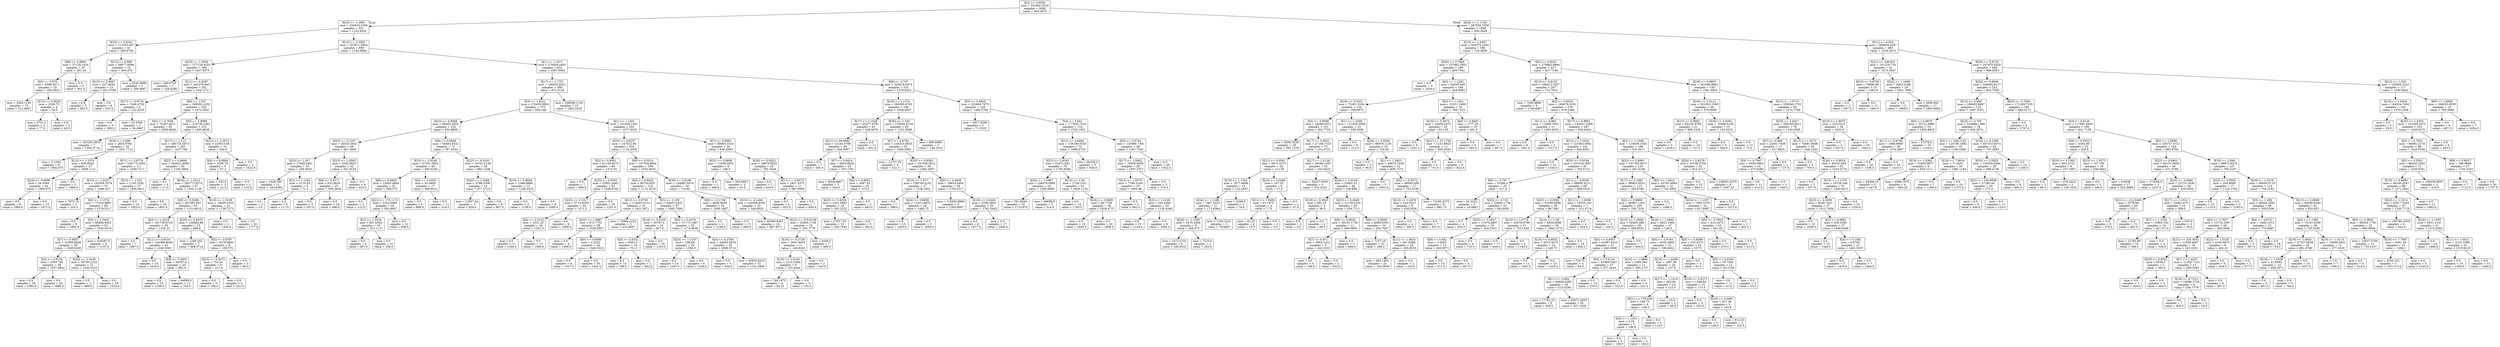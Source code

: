 digraph Tree {
node [shape=box] ;
0 [label="X[2] <= 0.9502\nmse = 331660.3518\nsamples = 2000\nvalue = 994.2875"] ;
1 [label="X[25] <= 1.3991\nmse = 334916.2348\nsamples = 931\nvalue = 1152.6541"] ;
0 -> 1 [labeldistance=2.5, labelangle=45, headlabel="True"] ;
2 [label="X[20] <= 0.8541\nmse = 111033.097\nsamples = 41\nvalue = 485.9756"] ;
1 -> 2 ;
3 [label="X[9] <= 5.8963\nmse = 37129.1424\nsamples = 25\nvalue = 281.24"] ;
2 -> 3 ;
4 [label="X[0] <= 5.079\nmse = 6369.4571\nsamples = 19\nvalue = 180.2632"] ;
3 -> 4 ;
5 [label="mse = 2564.1156\nsamples = 15\nvalue = 212.4667"] ;
4 -> 5 ;
6 [label="X[12] <= 3.6628\nmse = 2166.75\nsamples = 4\nvalue = 59.5"] ;
4 -> 6 ;
7 [label="mse = 3721.0\nsamples = 2\nvalue = 77.0"] ;
6 -> 7 ;
8 [label="mse = 0.0\nsamples = 2\nvalue = 42.0"] ;
6 -> 8 ;
9 [label="mse = 0.0\nsamples = 6\nvalue = 601.0"] ;
3 -> 9 ;
10 [label="X[13] <= 0.998\nmse = 58677.6094\nsamples = 16\nvalue = 805.875"] ;
2 -> 10 ;
11 [label="X[12] <= 3.9067\nmse = 227.4556\nsamples = 13\nvalue = 921.0769"] ;
10 -> 11 ;
12 [label="mse = 0.0\nsamples = 5\nvalue = 902.0"] ;
11 -> 12 ;
13 [label="mse = 0.0\nsamples = 8\nvalue = 933.0"] ;
11 -> 13 ;
14 [label="mse = 5242.8889\nsamples = 3\nvalue = 306.6667"] ;
10 -> 14 ;
15 [label="X[10] <= 3.3583\nmse = 323811.5804\nsamples = 890\nvalue = 1183.3663"] ;
1 -> 15 ;
16 [label="X[23] <= 1.3546\nmse = 377126.9253\nsamples = 268\nvalue = 1407.0075"] ;
15 -> 16 ;
17 [label="mse = 549.6735\nsamples = 7\nvalue = 129.4286"] ;
16 -> 17 ;
18 [label="X[11] <= 0.8287\nmse = 342276.949\nsamples = 261\nvalue = 1441.272"] ;
16 -> 18 ;
19 [label="X[17] <= 0.8733\nmse = 7446.4722\nsamples = 6\nvalue = 122.8333"] ;
18 -> 19 ;
20 [label="mse = 0.0\nsamples = 3\nvalue = 209.0"] ;
19 -> 20 ;
21 [label="mse = 43.5556\nsamples = 3\nvalue = 36.6667"] ;
19 -> 21 ;
22 [label="X[6] <= 1.557\nmse = 308292.2233\nsamples = 255\nvalue = 1472.2941"] ;
18 -> 22 ;
23 [label="X[2] <= 0.7838\nmse = 70387.4671\nsamples = 42\nvalue = 1859.9048"] ;
22 -> 23 ;
24 [label="mse = 253205.3878\nsamples = 7\nvalue = 1500.5714"] ;
23 -> 24 ;
25 [label="X[20] <= 0.958\nmse = 2834.9763\nsamples = 35\nvalue = 1931.7714"] ;
23 -> 25 ;
26 [label="mse = 0.1094\nsamples = 8\nvalue = 1842.875"] ;
25 -> 26 ;
27 [label="X[13] <= 1.2074\nmse = 639.6543\nsamples = 27\nvalue = 1958.1111"] ;
25 -> 27 ;
28 [label="X[24] <= 0.9999\nmse = 28.3594\nsamples = 24\nvalue = 1966.875"] ;
27 -> 28 ;
29 [label="mse = 0.0\nsamples = 9\nvalue = 1960.0"] ;
28 -> 29 ;
30 [label="mse = 0.0\nsamples = 15\nvalue = 1971.0"] ;
28 -> 30 ;
31 [label="mse = 0.0\nsamples = 3\nvalue = 1888.0"] ;
27 -> 31 ;
32 [label="X[5] <= 0.9089\nmse = 319736.2491\nsamples = 213\nvalue = 1395.8638"] ;
22 -> 32 ;
33 [label="X[17] <= 1.113\nmse = 286725.0873\nsamples = 203\nvalue = 1437.798"] ;
32 -> 33 ;
34 [label="X[11] <= 0.8776\nmse = 158773.5565\nsamples = 111\nvalue = 1609.7117"] ;
33 -> 34 ;
35 [label="X[15] <= 1.0257\nmse = 192059.3574\nsamples = 74\nvalue = 1486.527"] ;
34 -> 35 ;
36 [label="mse = 7673.76\nsamples = 5\nvalue = 203.2"] ;
35 -> 36 ;
37 [label="X[0] <= 1.1574\nmse = 77429.9887\nsamples = 69\nvalue = 1579.5217"] ;
35 -> 37 ;
38 [label="mse = 0.0\nsamples = 6\nvalue = 1994.0"] ;
37 -> 38 ;
39 [label="X[3] <= 1.0465\nmse = 66884.9025\nsamples = 63\nvalue = 1540.0476"] ;
37 -> 39 ;
40 [label="X[7] <= 0.9057\nmse = 31889.9828\nsamples = 59\nvalue = 1566.0169"] ;
39 -> 40 ;
41 [label="X[2] <= 0.8734\nmse = 2593.795\nsamples = 38\nvalue = 1637.6842"] ;
40 -> 41 ;
42 [label="mse = 0.0\nsamples = 18\nvalue = 1584.0"] ;
41 -> 42 ;
43 [label="mse = 0.0\nsamples = 20\nvalue = 1686.0"] ;
41 -> 43 ;
44 [label="X[25] <= 3.4436\nmse = 58790.2222\nsamples = 21\nvalue = 1436.3333"] ;
40 -> 44 ;
45 [label="mse = 0.0\nsamples = 2\nvalue = 689.0"] ;
44 -> 45 ;
46 [label="mse = 0.0\nsamples = 19\nvalue = 1515.0"] ;
44 -> 46 ;
47 [label="mse = 426387.0\nsamples = 4\nvalue = 1157.0"] ;
39 -> 47 ;
48 [label="X[15] <= 1.031\nmse = 1155.1556\nsamples = 37\nvalue = 1856.0811"] ;
34 -> 48 ;
49 [label="mse = 0.0\nsamples = 19\nvalue = 1823.0"] ;
48 -> 49 ;
50 [label="mse = 0.0\nsamples = 18\nvalue = 1891.0"] ;
48 -> 50 ;
51 [label="X[22] <= 0.9866\nmse = 362421.4096\nsamples = 92\nvalue = 1230.3804"] ;
33 -> 51 ;
52 [label="mse = 0.0\nsamples = 5\nvalue = 17.0"] ;
51 -> 52 ;
53 [label="X[24] <= 1.0212\nmse = 293772.8374\nsamples = 87\nvalue = 1300.1149"] ;
51 -> 53 ;
54 [label="X[8] <= 0.9366\nmse = 301093.947\nsamples = 65\nvalue = 1151.6615"] ;
53 -> 54 ;
55 [label="X[3] <= 1.0318\nmse = 181738.9716\nsamples = 50\nvalue = 1350.22"] ;
54 -> 55 ;
56 [label="mse = 0.0\nsamples = 7\nvalue = 1987.0"] ;
55 -> 56 ;
57 [label="X[11] <= 0.8516\nmse = 134568.8048\nsamples = 43\nvalue = 1246.5581"] ;
55 -> 57 ;
58 [label="mse = 0.0\nsamples = 18\nvalue = 1614.0"] ;
57 -> 58 ;
59 [label="X[9] <= 3.2601\nmse = 64257.6\nsamples = 25\nvalue = 982.0"] ;
57 -> 59 ;
60 [label="mse = 0.0\nsamples = 14\nvalue = 1169.0"] ;
59 -> 60 ;
61 [label="mse = 44890.0\nsamples = 11\nvalue = 744.0"] ;
59 -> 61 ;
62 [label="X[20] <= 0.8475\nmse = 129464.96\nsamples = 15\nvalue = 489.8"] ;
54 -> 62 ;
63 [label="mse = 1249.102\nsamples = 7\nvalue = 868.5714"] ;
62 -> 63 ;
64 [label="X[5] <= 0.8797\nmse = 6276.9844\nsamples = 8\nvalue = 158.375"] ;
62 -> 64 ;
65 [label="X[23] <= 4.0972\nmse = 752.64\nsamples = 5\nvalue = 217.4"] ;
64 -> 65 ;
66 [label="mse = 0.0\nsamples = 3\nvalue = 195.0"] ;
65 -> 66 ;
67 [label="mse = 0.0\nsamples = 2\nvalue = 251.0"] ;
65 -> 67 ;
68 [label="mse = 0.0\nsamples = 3\nvalue = 60.0"] ;
64 -> 68 ;
69 [label="X[19] <= 1.0108\nmse = 14648.0165\nsamples = 22\nvalue = 1738.7273"] ;
53 -> 69 ;
70 [label="mse = 0.0\nsamples = 2\nvalue = 1356.0"] ;
69 -> 70 ;
71 [label="mse = 0.0\nsamples = 20\nvalue = 1777.0"] ;
69 -> 71 ;
72 [label="X[12] <= 2.2074\nmse = 229515.64\nsamples = 10\nvalue = 544.6"] ;
32 -> 72 ;
73 [label="X[4] <= 6.6884\nmse = 3209.76\nsamples = 5\nvalue = 67.2"] ;
72 -> 73 ;
74 [label="mse = 242.0\nsamples = 3\nvalue = 22.0"] ;
73 -> 74 ;
75 [label="mse = 0.0\nsamples = 2\nvalue = 135.0"] ;
73 -> 75 ;
76 [label="mse = 0.0\nsamples = 5\nvalue = 1022.0"] ;
72 -> 76 ;
77 [label="X[1] <= 1.2071\nmse = 270004.4405\nsamples = 622\nvalue = 1087.0064"] ;
15 -> 77 ;
78 [label="X[17] <= 1.1751\nmse = 199453.8321\nsamples = 390\nvalue = 972.4128"] ;
77 -> 78 ;
79 [label="X[3] <= 1.0221\nmse = 170433.9904\nsamples = 375\nvalue = 939.168"] ;
78 -> 79 ;
80 [label="X[23] <= 3.9368\nmse = 68453.3652\nsamples = 123\nvalue = 654.8699"] ;
79 -> 80 ;
81 [label="X[25] <= 3.2167\nmse = 25920.3641\nsamples = 48\nvalue = 447.3958"] ;
80 -> 81 ;
82 [label="X[25] <= 1.917\nmse = 17948.2461\nsamples = 16\nvalue = 258.5625"] ;
81 -> 82 ;
83 [label="mse = 1528.595\nsamples = 11\nvalue = 343.6364"] ;
82 -> 83 ;
84 [label="X[1] <= 1.1402\nmse = 3119.04\nsamples = 5\nvalue = 71.4"] ;
82 -> 84 ;
85 [label="mse = 0.0\nsamples = 2\nvalue = 3.0"] ;
84 -> 85 ;
86 [label="mse = 0.0\nsamples = 3\nvalue = 117.0"] ;
84 -> 86 ;
87 [label="X[15] <= 1.0593\nmse = 3162.9023\nsamples = 32\nvalue = 541.8125"] ;
81 -> 87 ;
88 [label="X[8] <= 0.9771\nmse = 633.0624\nsamples = 23\nvalue = 509.2609"] ;
87 -> 88 ;
89 [label="mse = 0.0\nsamples = 5\nvalue = 557.0"] ;
88 -> 89 ;
90 [label="mse = 0.0\nsamples = 18\nvalue = 496.0"] ;
88 -> 90 ;
91 [label="mse = 0.0\nsamples = 9\nvalue = 625.0"] ;
87 -> 91 ;
92 [label="X[8] <= 0.9668\nmse = 50493.9332\nsamples = 75\nvalue = 787.6533"] ;
80 -> 92 ;
93 [label="X[10] <= 5.9184\nmse = 37351.5852\nsamples = 49\nvalue = 683.9184"] ;
92 -> 93 ;
94 [label="X[8] <= 0.9452\nmse = 15955.4844\nsamples = 32\nvalue = 564.375"] ;
93 -> 94 ;
95 [label="mse = 0.0\nsamples = 2\nvalue = 122.0"] ;
94 -> 95 ;
96 [label="X[21] <= 175.1172\nmse = 3103.0489\nsamples = 30\nvalue = 593.8667"] ;
94 -> 96 ;
97 [label="X[1] <= 1.0434\nmse = 601.6543\nsamples = 18\nvalue = 551.1111"] ;
96 -> 97 ;
98 [label="mse = 0.0\nsamples = 4\nvalue = 597.0"] ;
97 -> 98 ;
99 [label="mse = 0.0\nsamples = 14\nvalue = 538.0"] ;
97 -> 99 ;
100 [label="mse = 0.0\nsamples = 12\nvalue = 658.0"] ;
96 -> 100 ;
101 [label="X[0] <= 4.2455\nmse = 91.3495\nsamples = 17\nvalue = 908.9412"] ;
93 -> 101 ;
102 [label="mse = 0.0\nsamples = 6\nvalue = 896.0"] ;
101 -> 102 ;
103 [label="mse = 0.0\nsamples = 11\nvalue = 916.0"] ;
101 -> 103 ;
104 [label="X[23] <= 4.5143\nmse = 16761.5148\nsamples = 26\nvalue = 983.1538"] ;
92 -> 104 ;
105 [label="X[26] <= 1.2368\nmse = 5786.5306\nsamples = 14\nvalue = 877.5714"] ;
104 -> 105 ;
106 [label="mse = 11837.44\nsamples = 5\nvalue = 824.6"] ;
105 -> 106 ;
107 [label="mse = 0.0\nsamples = 9\nvalue = 907.0"] ;
105 -> 107 ;
108 [label="X[19] <= 0.9694\nmse = 1386.8889\nsamples = 12\nvalue = 1106.3333"] ;
104 -> 108 ;
109 [label="mse = 0.0\nsamples = 4\nvalue = 1159.0"] ;
108 -> 109 ;
110 [label="mse = 0.0\nsamples = 8\nvalue = 1080.0"] ;
108 -> 110 ;
111 [label="X[1] <= 1.1401\nmse = 161504.1581\nsamples = 252\nvalue = 1077.9325"] ;
79 -> 111 ;
112 [label="X[13] <= 0.8257\nmse = 147312.96\nsamples = 228\nvalue = 1124.4035"] ;
111 -> 112 ;
113 [label="X[2] <= 0.9001\nmse = 61128.0475\nsamples = 60\nvalue = 1374.55"] ;
112 -> 113 ;
114 [label="mse = 0.0\nsamples = 7\nvalue = 889.0"] ;
113 -> 114 ;
115 [label="X[20] <= 0.9355\nmse = 33951.0481\nsamples = 53\nvalue = 1438.6792"] ;
113 -> 115 ;
116 [label="X[25] <= 3.1417\nmse = 3713.6029\nsamples = 34\nvalue = 1571.5"] ;
115 -> 116 ;
117 [label="X[4] <= 2.0132\nmse = 1031.25\nsamples = 26\nvalue = 1541.5"] ;
116 -> 117 ;
118 [label="mse = 0.0\nsamples = 11\nvalue = 1504.0"] ;
117 -> 118 ;
119 [label="mse = 0.0\nsamples = 15\nvalue = 1569.0"] ;
117 -> 119 ;
120 [label="mse = 0.0\nsamples = 8\nvalue = 1669.0"] ;
116 -> 120 ;
121 [label="mse = 0.0\nsamples = 19\nvalue = 1201.0"] ;
115 -> 121 ;
122 [label="X[6] <= 4.5014\nmse = 147764.4064\nsamples = 168\nvalue = 1035.0655"] ;
112 -> 122 ;
123 [label="X[5] <= 0.8433\nmse = 89754.655\nsamples = 118\nvalue = 1172.4576"] ;
122 -> 123 ;
124 [label="X[11] <= 0.8795\nmse = 114603.0114\nsamples = 31\nvalue = 1421.3871"] ;
123 -> 124 ;
125 [label="X[22] <= 1.0867\nmse = 872.7755\nsamples = 28\nvalue = 1528.2857"] ;
124 -> 125 ;
126 [label="mse = 0.0\nsamples = 4\nvalue = 1456.0"] ;
125 -> 126 ;
127 [label="X[0] <= 3.6586\nmse = 2.2222\nsamples = 24\nvalue = 1540.3333"] ;
125 -> 127 ;
128 [label="mse = 0.0\nsamples = 4\nvalue = 1537.0"] ;
127 -> 128 ;
129 [label="mse = 0.0\nsamples = 20\nvalue = 1541.0"] ;
127 -> 129 ;
130 [label="mse = 73984.2222\nsamples = 3\nvalue = 423.6667"] ;
124 -> 130 ;
131 [label="X[3] <= 1.109\nmse = 50953.3325\nsamples = 87\nvalue = 1083.7586"] ;
123 -> 131 ;
132 [label="X[18] <= 5.0154\nmse = 35767.5\nsamples = 32\nvalue = 927.0"] ;
131 -> 132 ;
133 [label="X[0] <= 5.0332\nmse = 9583.0\nsamples = 16\nvalue = 751.0"] ;
132 -> 133 ;
134 [label="mse = 0.0\nsamples = 14\nvalue = 788.0"] ;
133 -> 134 ;
135 [label="mse = 0.0\nsamples = 2\nvalue = 492.0"] ;
133 -> 135 ;
136 [label="mse = 0.0\nsamples = 16\nvalue = 1103.0"] ;
132 -> 136 ;
137 [label="X[5] <= 0.9278\nmse = 37173.1987\nsamples = 55\nvalue = 1174.9636"] ;
131 -> 137 ;
138 [label="X[24] <= 1.1167\nmse = 228.69\nsamples = 20\nvalue = 1306.9"] ;
137 -> 138 ;
139 [label="mse = 0.0\nsamples = 14\nvalue = 1297.0"] ;
138 -> 139 ;
140 [label="mse = 0.0\nsamples = 6\nvalue = 1330.0"] ;
138 -> 140 ;
141 [label="X[4] <= 6.3769\nmse = 42653.3878\nsamples = 35\nvalue = 1099.5714"] ;
137 -> 141 ;
142 [label="mse = 0.0\nsamples = 4\nvalue = 929.0"] ;
141 -> 142 ;
143 [label="mse = 43918.5016\nsamples = 31\nvalue = 1121.5806"] ;
141 -> 143 ;
144 [label="X[20] <= 0.8198\nmse = 134983.5076\nsamples = 50\nvalue = 710.82"] ;
122 -> 144 ;
145 [label="X[9] <= 5.1708\nmse = 4856.8056\nsamples = 18\nvalue = 1000.1667"] ;
144 -> 145 ;
146 [label="mse = 0.0\nsamples = 3\nvalue = 1156.0"] ;
145 -> 146 ;
147 [label="mse = 0.0\nsamples = 15\nvalue = 969.0"] ;
145 -> 147 ;
148 [label="X[10] <= 4.1494\nmse = 134596.4336\nsamples = 32\nvalue = 548.0625"] ;
144 -> 148 ;
149 [label="mse = 60364.8367\nsamples = 14\nvalue = 887.8571"] ;
148 -> 149 ;
150 [label="X[21] <= 376.9138\nmse = 32683.1728\nsamples = 18\nvalue = 283.7778"] ;
148 -> 150 ;
151 [label="X[10] <= 6.2728\nmse = 3047.6033\nsamples = 11\nvalue = 146.8182"] ;
150 -> 151 ;
152 [label="X[16] <= 1.0163\nmse = 1212.2469\nsamples = 9\nvalue = 125.4444"] ;
151 -> 152 ;
153 [label="mse = 744.1875\nsamples = 4\nvalue = 92.25"] ;
152 -> 153 ;
154 [label="mse = 0.0\nsamples = 5\nvalue = 152.0"] ;
152 -> 154 ;
155 [label="mse = 0.0\nsamples = 2\nvalue = 243.0"] ;
151 -> 155 ;
156 [label="mse = 3456.0\nsamples = 7\nvalue = 499.0"] ;
150 -> 156 ;
157 [label="X[7] <= 0.9863\nmse = 80905.3316\nsamples = 24\nvalue = 636.4583"] ;
111 -> 157 ;
158 [label="X[22] <= 0.9699\nmse = 11838.5833\nsamples = 6\nvalue = 198.5"] ;
157 -> 158 ;
159 [label="mse = 0.0\nsamples = 3\nvalue = 306.0"] ;
158 -> 159 ;
160 [label="mse = 564.6667\nsamples = 3\nvalue = 91.0"] ;
158 -> 160 ;
161 [label="X[26] <= 0.9323\nmse = 18679.8025\nsamples = 18\nvalue = 782.4444"] ;
157 -> 161 ;
162 [label="mse = 0.0\nsamples = 7\nvalue = 618.0"] ;
161 -> 162 ;
163 [label="X[11] <= 0.8573\nmse = 2407.5372\nsamples = 11\nvalue = 887.0909"] ;
161 -> 163 ;
164 [label="mse = 0.0\nsamples = 4\nvalue = 952.0"] ;
163 -> 164 ;
165 [label="mse = 0.0\nsamples = 7\nvalue = 850.0"] ;
163 -> 165 ;
166 [label="mse = 206558.1156\nsamples = 15\nvalue = 1803.5333"] ;
78 -> 166 ;
167 [label="X[9] <= 3.747\nmse = 329419.0574\nsamples = 232\nvalue = 1279.6422"] ;
77 -> 167 ;
168 [label="X[19] <= 1.1374\nmse = 340295.6703\nsamples = 106\nvalue = 1028.9057"] ;
167 -> 168 ;
169 [label="X[17] <= 1.1028\nmse = 65377.0791\nsamples = 41\nvalue = 548.4878"] ;
168 -> 169 ;
170 [label="X[21] <= 89.8962\nmse = 12144.5789\nsamples = 30\nvalue = 404.5667"] ;
169 -> 170 ;
171 [label="mse = 0.0\nsamples = 7\nvalue = 565.0"] ;
170 -> 171 ;
172 [label="X[7] <= 0.9414\nmse = 5623.0624\nsamples = 23\nvalue = 355.7391"] ;
170 -> 172 ;
173 [label="mse = 8304.6667\nsamples = 3\nvalue = 244.0"] ;
172 -> 173 ;
174 [label="X[6] <= 4.8051\nmse = 3067.05\nsamples = 20\nvalue = 372.5"] ;
172 -> 174 ;
175 [label="X[20] <= 0.8339\nmse = 2351.5062\nsamples = 18\nvalue = 362.2222"] ;
174 -> 175 ;
176 [label="mse = 2783.716\nsamples = 13\nvalue = 350.7692"] ;
175 -> 176 ;
177 [label="mse = 0.0\nsamples = 5\nvalue = 392.0"] ;
175 -> 177 ;
178 [label="mse = 0.0\nsamples = 2\nvalue = 465.0"] ;
174 -> 178 ;
179 [label="mse = 0.0\nsamples = 11\nvalue = 941.0"] ;
169 -> 179 ;
180 [label="X[26] <= 1.192\nmse = 276294.6116\nsamples = 65\nvalue = 1331.9385"] ;
168 -> 180 ;
181 [label="X[7] <= 0.8754\nmse = 218333.0835\nsamples = 62\nvalue = 1389.3065"] ;
180 -> 181 ;
182 [label="mse = 12751.25\nsamples = 6\nvalue = 521.5"] ;
181 -> 182 ;
183 [label="X[20] <= 0.8383\nmse = 151026.5612\nsamples = 56\nvalue = 1482.2857"] ;
181 -> 183 ;
184 [label="X[16] <= 1.017\nmse = 156709.4102\nsamples = 27\nvalue = 1238.1852"] ;
183 -> 184 ;
185 [label="mse = 0.0\nsamples = 7\nvalue = 588.0"] ;
184 -> 185 ;
186 [label="X[24] <= 0.9959\nmse = 11812.6875\nsamples = 20\nvalue = 1465.75"] ;
184 -> 186 ;
187 [label="mse = 0.0\nsamples = 15\nvalue = 1403.0"] ;
186 -> 187 ;
188 [label="mse = 0.0\nsamples = 5\nvalue = 1654.0"] ;
186 -> 188 ;
189 [label="X[0] <= 2.4609\nmse = 38610.0404\nsamples = 29\nvalue = 1709.5517"] ;
183 -> 189 ;
190 [label="mse = 115840.8889\nsamples = 3\nvalue = 1260.6667"] ;
189 -> 190 ;
191 [label="X[18] <= 9.0249\nmse = 3766.3802\nsamples = 26\nvalue = 1761.3462"] ;
189 -> 191 ;
192 [label="mse = 0.0\nsamples = 9\nvalue = 1677.0"] ;
191 -> 192 ;
193 [label="mse = 0.0\nsamples = 17\nvalue = 1806.0"] ;
191 -> 193 ;
194 [label="mse = 490.8889\nsamples = 3\nvalue = 146.3333"] ;
180 -> 194 ;
195 [label="X[5] <= 0.8005\nmse = 222884.7675\nsamples = 126\nvalue = 1490.5794"] ;
167 -> 195 ;
196 [label="mse = 2817.5556\nsamples = 3\nvalue = 71.3333"] ;
195 -> 196 ;
197 [label="X[4] <= 5.653\nmse = 177925.7343\nsamples = 123\nvalue = 1525.1951"] ;
195 -> 197 ;
198 [label="X[12] <= 3.8484\nmse = 135190.0526\nsamples = 75\nvalue = 1689.9733"] ;
197 -> 198 ;
199 [label="X[23] <= 2.8345\nmse = 51671.942\nsamples = 70\nvalue = 1765.8286"] ;
198 -> 199 ;
200 [label="X[25] <= 1.5867\nmse = 149479.0988\nsamples = 18\nvalue = 1585.8889"] ;
199 -> 200 ;
201 [label="mse = 761.4844\nsamples = 16\nvalue = 1719.875"] ;
200 -> 201 ;
202 [label="mse = 46656.0\nsamples = 2\nvalue = 514.0"] ;
200 -> 202 ;
203 [label="X[15] <= 1.04\nmse = 2728.1021\nsamples = 52\nvalue = 1828.1154"] ;
199 -> 203 ;
204 [label="mse = 0.0\nsamples = 14\nvalue = 1743.0"] ;
203 -> 204 ;
205 [label="X[26] <= 0.9689\nmse = 80.7756\nsamples = 38\nvalue = 1859.4737"] ;
203 -> 205 ;
206 [label="mse = 0.0\nsamples = 18\nvalue = 1850.0"] ;
205 -> 206 ;
207 [label="mse = 0.0\nsamples = 20\nvalue = 1868.0"] ;
205 -> 207 ;
208 [label="mse = 96100.0\nsamples = 5\nvalue = 628.0"] ;
198 -> 208 ;
209 [label="X[5] <= 0.9744\nmse = 135986.7391\nsamples = 48\nvalue = 1267.7292"] ;
197 -> 209 ;
210 [label="X[17] <= 1.0062\nmse = 70638.6059\nsamples = 28\nvalue = 1007.5357"] ;
209 -> 210 ;
211 [label="X[15] <= 1.0076\nmse = 7780.5184\nsamples = 25\nvalue = 1094.96"] ;
210 -> 211 ;
212 [label="mse = 0.0\nsamples = 2\nvalue = 802.0"] ;
211 -> 212 ;
213 [label="X[3] <= 1.0108\nmse = 345.0284\nsamples = 23\nvalue = 1120.4348"] ;
211 -> 213 ;
214 [label="mse = 0.0\nsamples = 15\nvalue = 1134.0"] ;
213 -> 214 ;
215 [label="mse = 0.0\nsamples = 8\nvalue = 1095.0"] ;
213 -> 215 ;
216 [label="mse = 0.0\nsamples = 3\nvalue = 279.0"] ;
210 -> 216 ;
217 [label="mse = 0.0\nsamples = 20\nvalue = 1632.0"] ;
209 -> 217 ;
218 [label="X[24] <= 1.1729\nmse = 287959.7659\nsamples = 1069\nvalue = 856.3648"] ;
0 -> 218 [labeldistance=2.5, labelangle=-45, headlabel="False"] ;
219 [label="X[15] <= 1.0497\nmse = 264378.1055\nsamples = 586\nvalue = 724.4659"] ;
218 -> 219 ;
220 [label="X[20] <= 0.7856\nmse = 157663.2852\nsamples = 169\nvalue = 469.7041"] ;
219 -> 220 ;
221 [label="mse = 0.0\nsamples = 5\nvalue = 1939.0"] ;
220 -> 221 ;
222 [label="X[2] <= 1.1283\nmse = 94645.449\nsamples = 164\nvalue = 424.9085"] ;
220 -> 222 ;
223 [label="X[18] <= 9.5331\nmse = 72001.5104\nsamples = 134\nvalue = 348.0672"] ;
222 -> 223 ;
224 [label="X[3] <= 0.8098\nmse = 28286.6511\nsamples = 101\nvalue = 265.7723"] ;
223 -> 224 ;
225 [label="mse = 8306.3258\nsamples = 29\nvalue = 393.1379"] ;
224 -> 225 ;
226 [label="X[17] <= 0.9551\nmse = 27168.7215\nsamples = 72\nvalue = 214.4722"] ;
224 -> 226 ;
227 [label="X[12] <= 4.0561\nmse = 9473.5275\nsamples = 20\nvalue = 111.85"] ;
226 -> 227 ;
228 [label="X[19] <= 1.1334\nmse = 7977.4898\nsamples = 14\nvalue = 152.2857"] ;
227 -> 228 ;
229 [label="X[24] <= 1.1289\nmse = 7467.3223\nsamples = 11\nvalue = 173.6364"] ;
228 -> 229 ;
230 [label="X[24] <= 1.1005\nmse = 5270.3594\nsamples = 8\nvalue = 208.875"] ;
229 -> 230 ;
231 [label="mse = 1473.4722\nsamples = 6\nvalue = 180.8333"] ;
230 -> 231 ;
232 [label="mse = 7225.0\nsamples = 2\nvalue = 293.0"] ;
230 -> 232 ;
233 [label="mse = 1184.2222\nsamples = 3\nvalue = 79.6667"] ;
229 -> 233 ;
234 [label="mse = 2048.0\nsamples = 3\nvalue = 74.0"] ;
228 -> 234 ;
235 [label="X[23] <= 5.5086\nmse = 247.25\nsamples = 6\nvalue = 17.5"] ;
227 -> 235 ;
236 [label="X[11] <= 1.0482\nmse = 81.1875\nsamples = 4\nvalue = 7.75"] ;
235 -> 236 ;
237 [label="mse = 42.25\nsamples = 2\nvalue = 15.5"] ;
236 -> 237 ;
238 [label="mse = 0.0\nsamples = 2\nvalue = 0.0"] ;
236 -> 238 ;
239 [label="mse = 9.0\nsamples = 2\nvalue = 37.0"] ;
235 -> 239 ;
240 [label="X[17] <= 1.0136\nmse = 28366.1697\nsamples = 52\nvalue = 253.9423"] ;
226 -> 240 ;
241 [label="mse = 32427.5556\nsamples = 3\nvalue = 532.3333"] ;
240 -> 241 ;
242 [label="X[24] <= 1.0239\nmse = 23082.01\nsamples = 49\nvalue = 236.898"] ;
240 -> 242 ;
243 [label="X[19] <= 0.9925\nmse = 992.25\nsamples = 4\nvalue = 36.5"] ;
242 -> 243 ;
244 [label="mse = 0.0\nsamples = 2\nvalue = 5.0"] ;
243 -> 244 ;
245 [label="mse = 0.0\nsamples = 2\nvalue = 68.0"] ;
243 -> 245 ;
246 [label="X[25] <= 3.4449\nmse = 21158.5165\nsamples = 45\nvalue = 254.7111"] ;
242 -> 246 ;
247 [label="X[8] <= 0.9626\nmse = 36191.1736\nsamples = 11\nvalue = 409.0909"] ;
246 -> 247 ;
248 [label="X[7] <= 0.971\nmse = 5904.2222\nsamples = 6\nvalue = 243.3333"] ;
247 -> 248 ;
249 [label="mse = 0.0\nsamples = 4\nvalue = 189.0"] ;
248 -> 249 ;
250 [label="mse = 0.0\nsamples = 2\nvalue = 352.0"] ;
248 -> 250 ;
251 [label="mse = 0.0\nsamples = 5\nvalue = 608.0"] ;
247 -> 251 ;
252 [label="X[8] <= 0.9068\nmse = 6089.6505\nsamples = 34\nvalue = 204.7647"] ;
246 -> 252 ;
253 [label="mse = 7157.16\nsamples = 10\nvalue = 298.2"] ;
252 -> 253 ;
254 [label="X[11] <= 1.0633\nmse = 491.6389\nsamples = 24\nvalue = 165.8333"] ;
252 -> 254 ;
255 [label="mse = 463.1405\nsamples = 22\nvalue = 163.3636"] ;
254 -> 255 ;
256 [label="mse = 0.0\nsamples = 2\nvalue = 193.0"] ;
254 -> 256 ;
257 [label="X[1] <= 1.1646\nmse = 121628.0569\nsamples = 33\nvalue = 599.9394"] ;
223 -> 257 ;
258 [label="mse = 0.0\nsamples = 8\nvalue = 212.0"] ;
257 -> 258 ;
259 [label="X[26] <= 0.9206\nmse = 96979.1136\nsamples = 25\nvalue = 724.08"] ;
257 -> 259 ;
260 [label="mse = 0.0\nsamples = 3\nvalue = 96.0"] ;
259 -> 260 ;
261 [label="X[1] <= 1.3453\nmse = 49074.7438\nsamples = 22\nvalue = 809.7273"] ;
259 -> 261 ;
262 [label="mse = 0.0\nsamples = 5\nvalue = 1001.0"] ;
261 -> 262 ;
263 [label="X[6] <= 5.8372\nmse = 49583.308\nsamples = 17\nvalue = 753.4706"] ;
261 -> 263 ;
264 [label="X[13] <= 1.0476\nmse = 542.0247\nsamples = 9\nvalue = 638.5556"] ;
263 -> 264 ;
265 [label="mse = 0.0\nsamples = 2\nvalue = 595.0"] ;
264 -> 265 ;
266 [label="mse = 0.0\nsamples = 7\nvalue = 651.0"] ;
264 -> 266 ;
267 [label="mse = 73185.4375\nsamples = 8\nvalue = 882.75"] ;
263 -> 267 ;
268 [label="X[2] <= 1.1391\nmse = 51611.2489\nsamples = 30\nvalue = 768.1333"] ;
222 -> 268 ;
269 [label="X[10] <= 5.3874\nmse = 14409.2475\nsamples = 20\nvalue = 911.45"] ;
268 -> 269 ;
270 [label="mse = 0.0\nsamples = 9\nvalue = 1041.0"] ;
269 -> 270 ;
271 [label="X[21] <= 31.1736\nmse = 1231.8843\nsamples = 11\nvalue = 805.4545"] ;
269 -> 271 ;
272 [label="mse = 0.0\nsamples = 2\nvalue = 731.0"] ;
271 -> 272 ;
273 [label="mse = 0.0\nsamples = 9\nvalue = 822.0"] ;
271 -> 273 ;
274 [label="X[0] <= 4.8497\nmse = 2777.25\nsamples = 10\nvalue = 481.5"] ;
268 -> 274 ;
275 [label="mse = 0.0\nsamples = 3\nvalue = 562.0"] ;
274 -> 275 ;
276 [label="mse = 0.0\nsamples = 7\nvalue = 447.0"] ;
274 -> 276 ;
277 [label="X[5] <= 0.9523\nmse = 270662.8994\nsamples = 417\nvalue = 827.7146"] ;
219 -> 277 ;
278 [label="X[13] <= 0.8132\nmse = 196413.7627\nsamples = 287\nvalue = 712.7631"] ;
277 -> 278 ;
279 [label="mse = 7040.8889\nsamples = 9\nvalue = 1748.6667"] ;
278 -> 279 ;
280 [label="X[3] <= 0.8524\nmse = 166679.3191\nsamples = 278\nvalue = 679.2266"] ;
278 -> 280 ;
281 [label="X[11] <= 0.993\nmse = 11808.7934\nsamples = 11\nvalue = 1494.4545"] ;
280 -> 281 ;
282 [label="mse = 0.0\nsamples = 8\nvalue = 1561.0"] ;
281 -> 282 ;
283 [label="mse = 0.0\nsamples = 3\nvalue = 1317.0"] ;
281 -> 283 ;
284 [label="X[17] <= 0.8801\nmse = 144551.3389\nsamples = 267\nvalue = 645.6404"] ;
280 -> 284 ;
285 [label="X[12] <= 3.5419\nmse = 121504.5692\nsamples = 101\nvalue = 845.6931"] ;
284 -> 285 ;
286 [label="mse = 0.0\nsamples = 10\nvalue = 1320.0"] ;
285 -> 286 ;
287 [label="X[20] <= 0.9164\nmse = 107418.3987\nsamples = 91\nvalue = 793.5714"] ;
285 -> 287 ;
288 [label="X[0] <= 3.767\nmse = 53296.4\nsamples = 25\nvalue = 517.4"] ;
287 -> 288 ;
289 [label="mse = 64.2222\nsamples = 3\nvalue = 29.6667"] ;
288 -> 289 ;
290 [label="X[25] <= 4.743\nmse = 23693.1736\nsamples = 22\nvalue = 583.9091"] ;
288 -> 290 ;
291 [label="mse = 0.0\nsamples = 4\nvalue = 834.0"] ;
290 -> 291 ;
292 [label="X[25] <= 5.0627\nmse = 11970.6667\nsamples = 18\nvalue = 528.3333"] ;
290 -> 292 ;
293 [label="X[8] <= 0.942\nmse = 3.2653\nsamples = 14\nvalue = 469.8571"] ;
292 -> 293 ;
294 [label="mse = 0.0\nsamples = 10\nvalue = 471.0"] ;
293 -> 294 ;
295 [label="mse = 0.0\nsamples = 4\nvalue = 467.0"] ;
293 -> 295 ;
296 [label="mse = 0.0\nsamples = 4\nvalue = 733.0"] ;
292 -> 296 ;
297 [label="X[11] <= 0.9336\nmse = 88085.4215\nsamples = 66\nvalue = 898.1818"] ;
287 -> 297 ;
298 [label="X[22] <= 0.9582\nmse = 51056.9698\nsamples = 59\nvalue = 967.661"] ;
297 -> 298 ;
299 [label="X[15] <= 1.0779\nmse = 43476.9796\nsamples = 21\nvalue = 735.1429"] ;
298 -> 299 ;
300 [label="mse = 0.0\nsamples = 17\nvalue = 634.0"] ;
299 -> 300 ;
301 [label="mse = 0.0\nsamples = 4\nvalue = 1165.0"] ;
299 -> 301 ;
302 [label="X[14] <= 1.09\nmse = 8856.6066\nsamples = 38\nvalue = 1096.1579"] ;
298 -> 302 ;
303 [label="X[18] <= 9.6832\nmse = 6515.4375\nsamples = 24\nvalue = 1148.75"] ;
302 -> 303 ;
304 [label="mse = 0.0\nsamples = 11\nvalue = 1061.0"] ;
303 -> 304 ;
305 [label="mse = 0.0\nsamples = 13\nvalue = 1223.0"] ;
303 -> 305 ;
306 [label="mse = 0.0\nsamples = 14\nvalue = 1006.0"] ;
302 -> 306 ;
307 [label="X[11] <= 1.0099\nmse = 16555.102\nsamples = 7\nvalue = 312.5714"] ;
297 -> 307 ;
308 [label="mse = 0.0\nsamples = 4\nvalue = 424.0"] ;
307 -> 308 ;
309 [label="mse = 0.0\nsamples = 3\nvalue = 164.0"] ;
307 -> 309 ;
310 [label="X[2] <= 1.1608\nmse = 119408.1565\nsamples = 166\nvalue = 523.9217"] ;
284 -> 310 ;
311 [label="X[23] <= 5.4982\nmse = 101780.4673\nsamples = 143\nvalue = 461.4196"] ;
310 -> 311 ;
312 [label="X[17] <= 1.1881\nmse = 89965.4324\nsamples = 112\nvalue = 383.6786"] ;
311 -> 312 ;
313 [label="X[2] <= 0.9869\nmse = 60687.1332\nsamples = 105\nvalue = 336.7238"] ;
312 -> 313 ;
314 [label="X[15] <= 1.0949\nmse = 50465.088\nsamples = 58\nvalue = 489.6552"] ;
313 -> 314 ;
315 [label="X[4] <= 4.0057\nmse = 41967.6225\nsamples = 51\nvalue = 446.5098"] ;
314 -> 315 ;
316 [label="mse = 720.75\nsamples = 4\nvalue = 83.5"] ;
315 -> 316 ;
317 [label="X[4] <= 5.0116\nmse = 33308.5387\nsamples = 47\nvalue = 477.4043"] ;
315 -> 317 ;
318 [label="X[11] <= 0.993\nmse = 40926.0285\nsamples = 34\nvalue = 515.0294"] ;
317 -> 318 ;
319 [label="mse = 17701.25\nsamples = 6\nvalue = 458.5"] ;
318 -> 319 ;
320 [label="mse = 45071.2653\nsamples = 28\nvalue = 527.1429"] ;
318 -> 320 ;
321 [label="mse = 0.0\nsamples = 13\nvalue = 379.0"] ;
317 -> 321 ;
322 [label="mse = 0.0\nsamples = 7\nvalue = 804.0"] ;
314 -> 322 ;
323 [label="X[24] <= 1.0662\nmse = 8823.1064\nsamples = 47\nvalue = 148.0"] ;
313 -> 323 ;
324 [label="X[0] <= 2.9744\nmse = 6252.6805\nsamples = 31\nvalue = 196.6452"] ;
323 -> 324 ;
325 [label="X[15] <= 1.0884\nmse = 2360.562\nsamples = 11\nvalue = 285.2727"] ;
324 -> 325 ;
326 [label="mse = 0.0\nsamples = 7\nvalue = 322.0"] ;
325 -> 326 ;
327 [label="mse = 0.0\nsamples = 4\nvalue = 221.0"] ;
325 -> 327 ;
328 [label="X[16] <= 1.0389\nmse = 1697.09\nsamples = 20\nvalue = 147.9"] ;
324 -> 328 ;
329 [label="X[17] <= 1.1019\nmse = 903.84\nsamples = 10\nvalue = 122.4"] ;
328 -> 329 ;
330 [label="X[21] <= 378.628\nmse = 198.75\nsamples = 8\nvalue = 136.0"] ;
329 -> 330 ;
331 [label="X[2] <= 1.1001\nmse = 2.16\nsamples = 5\nvalue = 146.8"] ;
330 -> 331 ;
332 [label="mse = 0.0\nsamples = 3\nvalue = 148.0"] ;
331 -> 332 ;
333 [label="mse = 0.0\nsamples = 2\nvalue = 145.0"] ;
331 -> 333 ;
334 [label="mse = 8.0\nsamples = 3\nvalue = 118.0"] ;
330 -> 334 ;
335 [label="mse = 25.0\nsamples = 2\nvalue = 68.0"] ;
329 -> 335 ;
336 [label="X[19] <= 0.9273\nmse = 1189.84\nsamples = 10\nvalue = 173.4"] ;
328 -> 336 ;
337 [label="mse = 0.0\nsamples = 5\nvalue = 203.0"] ;
336 -> 337 ;
338 [label="X[18] <= 4.5691\nmse = 627.36\nsamples = 5\nvalue = 143.8"] ;
336 -> 338 ;
339 [label="mse = 0.0\nsamples = 3\nvalue = 158.0"] ;
338 -> 339 ;
340 [label="mse = 812.25\nsamples = 2\nvalue = 122.5"] ;
338 -> 340 ;
341 [label="X[5] <= 0.8389\nmse = 335.4375\nsamples = 16\nvalue = 53.75"] ;
323 -> 341 ;
342 [label="mse = 0.0\nsamples = 3\nvalue = 91.0"] ;
341 -> 342 ;
343 [label="X[5] <= 0.9283\nmse = 18.7456\nsamples = 13\nvalue = 45.1538"] ;
341 -> 343 ;
344 [label="mse = 0.0\nsamples = 11\nvalue = 47.0"] ;
343 -> 344 ;
345 [label="mse = 0.0\nsamples = 2\nvalue = 35.0"] ;
343 -> 345 ;
346 [label="mse = 0.0\nsamples = 7\nvalue = 1088.0"] ;
312 -> 346 ;
347 [label="X[2] <= 1.0615\nmse = 43743.4964\nsamples = 31\nvalue = 742.2903"] ;
311 -> 347 ;
348 [label="X[24] <= 1.1337\nmse = 7995.1078\nsamples = 23\nvalue = 627.6087"] ;
347 -> 348 ;
349 [label="X[5] <= 0.7903\nmse = 414.2475\nsamples = 20\nvalue = 661.45"] ;
348 -> 349 ;
350 [label="mse = 0.0\nsamples = 17\nvalue = 670.0"] ;
349 -> 350 ;
351 [label="mse = 0.0\nsamples = 3\nvalue = 613.0"] ;
349 -> 351 ;
352 [label="mse = 0.0\nsamples = 3\nvalue = 402.0"] ;
348 -> 352 ;
353 [label="mse = 0.0\nsamples = 8\nvalue = 1072.0"] ;
347 -> 353 ;
354 [label="X[20] <= 0.8279\nmse = 53708.0756\nsamples = 23\nvalue = 912.5217"] ;
310 -> 354 ;
355 [label="mse = 0.0\nsamples = 15\nvalue = 862.0"] ;
354 -> 355 ;
356 [label="mse = 140651.4375\nsamples = 8\nvalue = 1007.25"] ;
354 -> 356 ;
357 [label="X[19] <= 0.9903\nmse = 341006.8961\nsamples = 130\nvalue = 1081.4923"] ;
277 -> 357 ;
358 [label="X[16] <= 1.0111\nmse = 201453.1566\nsamples = 36\nvalue = 576.8056"] ;
357 -> 358 ;
359 [label="X[17] <= 0.9684\nmse = 84128.9796\nsamples = 21\nvalue = 899.1429"] ;
358 -> 359 ;
360 [label="mse = 0.0\nsamples = 5\nvalue = 1418.0"] ;
359 -> 360 ;
361 [label="mse = 0.0\nsamples = 16\nvalue = 737.0"] ;
359 -> 361 ;
362 [label="X[20] <= 0.9391\nmse = 16598.5156\nsamples = 15\nvalue = 125.5333"] ;
358 -> 362 ;
363 [label="mse = 0.0\nsamples = 2\nvalue = 454.0"] ;
362 -> 363 ;
364 [label="mse = 0.0\nsamples = 13\nvalue = 75.0"] ;
362 -> 364 ;
365 [label="X[11] <= 1.0713\nmse = 259546.1735\nsamples = 94\nvalue = 1274.7766"] ;
357 -> 365 ;
366 [label="X[25] <= 3.4917\nmse = 206193.8011\nsamples = 76\nvalue = 1143.0395"] ;
365 -> 366 ;
367 [label="X[7] <= 0.999\nmse = 22061.7509\nsamples = 17\nvalue = 437.8824"] ;
366 -> 367 ;
368 [label="X[4] <= 4.7697\nmse = 5039.0663\nsamples = 14\nvalue = 375.9286"] ;
367 -> 368 ;
369 [label="mse = 0.0\nsamples = 11\nvalue = 413.0"] ;
368 -> 369 ;
370 [label="mse = 0.0\nsamples = 3\nvalue = 240.0"] ;
368 -> 370 ;
371 [label="mse = 0.0\nsamples = 3\nvalue = 727.0"] ;
367 -> 371 ;
372 [label="X[13] <= 1.0272\nmse = 74691.9006\nsamples = 59\nvalue = 1346.2203"] ;
366 -> 372 ;
373 [label="mse = 0.0\nsamples = 6\nvalue = 700.0"] ;
372 -> 373 ;
374 [label="X[26] <= 0.9018\nmse = 30520.084\nsamples = 53\nvalue = 1419.3774"] ;
372 -> 374 ;
375 [label="mse = 0.0\nsamples = 2\nvalue = 877.0"] ;
374 -> 375 ;
376 [label="X[19] <= 1.1376\nmse = 19728.346\nsamples = 51\nvalue = 1440.6471"] ;
374 -> 376 ;
377 [label="X[25] <= 4.0056\nmse = 8236.7641\nsamples = 37\nvalue = 1512.7838"] ;
376 -> 377 ;
378 [label="mse = 0.0\nsamples = 10\nvalue = 1659.0"] ;
377 -> 378 ;
379 [label="X[3] <= 0.9661\nmse = 436.5295\nsamples = 27\nvalue = 1458.6296"] ;
377 -> 379 ;
380 [label="mse = 0.0\nsamples = 15\nvalue = 1440.0"] ;
379 -> 380 ;
381 [label="X[4] <= 5.1382\nmse = 6.0764\nsamples = 12\nvalue = 1481.9167"] ;
379 -> 381 ;
382 [label="mse = 0.0\nsamples = 5\nvalue = 1479.0"] ;
381 -> 382 ;
383 [label="mse = 0.0\nsamples = 7\nvalue = 1484.0"] ;
381 -> 383 ;
384 [label="mse = 0.0\nsamples = 14\nvalue = 1250.0"] ;
376 -> 384 ;
385 [label="X[10] <= 2.8073\nmse = 102152.0\nsamples = 18\nvalue = 1831.0"] ;
365 -> 385 ;
386 [label="mse = 0.0\nsamples = 2\nvalue = 927.0"] ;
385 -> 386 ;
387 [label="mse = 0.0\nsamples = 16\nvalue = 1944.0"] ;
385 -> 387 ;
388 [label="X[11] <= 0.825\nmse = 269854.4287\nsamples = 483\nvalue = 1016.3913"] ;
218 -> 388 ;
389 [label="X[21] <= 166.631\nmse = 101229.724\nsamples = 34\nvalue = 1673.2647"] ;
388 -> 389 ;
390 [label="X[13] <= 0.9738\nmse = 74696.96\nsamples = 15\nvalue = 1383.8"] ;
389 -> 390 ;
391 [label="mse = 0.0\nsamples = 2\nvalue = 687.0"] ;
390 -> 391 ;
392 [label="mse = 0.0\nsamples = 13\nvalue = 1491.0"] ;
390 -> 392 ;
393 [label="X[24] <= 1.1849\nmse = 3803.2188\nsamples = 19\nvalue = 1901.7895"] ;
389 -> 393 ;
394 [label="mse = 0.0\nsamples = 2\nvalue = 1969.0"] ;
393 -> 394 ;
395 [label="mse = 3656.692\nsamples = 17\nvalue = 1893.8824"] ;
393 -> 395 ;
396 [label="X[20] <= 0.9718\nmse = 247475.6528\nsamples = 449\nvalue = 966.6503"] ;
388 -> 396 ;
397 [label="X[26] <= 0.9848\nmse = 209492.6117\nsamples = 332\nvalue = 845.7048"] ;
396 -> 397 ;
398 [label="X[13] <= 0.959\nmse = 169492.6607\nsamples = 133\nvalue = 1087.0301"] ;
397 -> 398 ;
399 [label="X[0] <= 4.9878\nmse = 22712.0906\nsamples = 55\nvalue = 1294.9818"] ;
398 -> 399 ;
400 [label="X[11] <= 0.9736\nmse = 1868.8889\nsamples = 36\nvalue = 1374.6667"] ;
399 -> 400 ;
401 [label="mse = 0.0\nsamples = 20\nvalue = 1336.0"] ;
400 -> 401 ;
402 [label="mse = 0.0\nsamples = 16\nvalue = 1423.0"] ;
400 -> 402 ;
403 [label="mse = 27378.0\nsamples = 19\nvalue = 1144.0"] ;
399 -> 403 ;
404 [label="X[23] <= 4.765\nmse = 220998.1369\nsamples = 78\nvalue = 940.3974"] ;
398 -> 404 ;
405 [label="X[21] <= 158.2152\nmse = 124748.1992\nsamples = 35\nvalue = 1190.0286"] ;
404 -> 405 ;
406 [label="X[19] <= 1.0362\nmse = 70400.9877\nsamples = 9\nvalue = 635.1111"] ;
405 -> 406 ;
407 [label="mse = 44268.16\nsamples = 5\nvalue = 447.8"] ;
406 -> 407 ;
408 [label="mse = 4389.1875\nsamples = 4\nvalue = 869.25"] ;
406 -> 408 ;
409 [label="X[18] <= 7.9034\nmse = 71.0251\nsamples = 26\nvalue = 1382.1154"] ;
405 -> 409 ;
410 [label="mse = 0.0\nsamples = 7\nvalue = 1396.0"] ;
409 -> 410 ;
411 [label="mse = 0.0\nsamples = 19\nvalue = 1377.0"] ;
409 -> 411 ;
412 [label="X[18] <= 9.1298\nmse = 207333.6074\nsamples = 43\nvalue = 737.2093"] ;
404 -> 412 ;
413 [label="X[25] <= 2.0855\nmse = 129336.6564\nsamples = 29\nvalue = 496.4138"] ;
412 -> 413 ;
414 [label="X[21] <= 192.9958\nmse = 27280.44\nsamples = 20\nvalue = 273.4"] ;
413 -> 414 ;
415 [label="mse = 0.0\nsamples = 9\nvalue = 456.0"] ;
414 -> 415 ;
416 [label="mse = 0.0\nsamples = 11\nvalue = 124.0"] ;
414 -> 416 ;
417 [label="mse = 0.0\nsamples = 9\nvalue = 992.0"] ;
413 -> 417 ;
418 [label="mse = 0.0\nsamples = 14\nvalue = 1236.0"] ;
412 -> 418 ;
419 [label="X[20] <= 0.7643\nmse = 171289.7105\nsamples = 199\nvalue = 684.4171"] ;
397 -> 419 ;
420 [label="mse = 0.0\nsamples = 9\nvalue = 1797.0"] ;
419 -> 420 ;
421 [label="X[3] <= 0.9126\nmse = 117991.4455\nsamples = 190\nvalue = 631.7158"] ;
419 -> 421 ;
422 [label="X[8] <= 0.9533\nmse = 4364.96\nsamples = 25\nvalue = 220.8"] ;
421 -> 422 ;
423 [label="X[10] <= 4.1562\nmse = 602.4722\nsamples = 6\nvalue = 107.1667"] ;
422 -> 423 ;
424 [label="mse = 0.0\nsamples = 3\nvalue = 88.0"] ;
423 -> 424 ;
425 [label="mse = 470.2222\nsamples = 3\nvalue = 126.3333"] ;
423 -> 425 ;
426 [label="X[15] <= 1.0573\nmse = 187.795\nsamples = 19\nvalue = 256.6842"] ;
422 -> 426 ;
427 [label="mse = 0.0\nsamples = 2\nvalue = 296.0"] ;
426 -> 427 ;
428 [label="mse = 6.6436\nsamples = 17\nvalue = 252.0588"] ;
426 -> 428 ;
429 [label="X[2] <= 1.0689\nmse = 105747.6721\nsamples = 165\nvalue = 693.9758"] ;
421 -> 429 ;
430 [label="X[22] <= 0.9403\nmse = 64131.0859\nsamples = 38\nvalue = 471.5789"] ;
429 -> 430 ;
431 [label="mse = 173056.0\nsamples = 2\nvalue = 1237.0"] ;
430 -> 431 ;
432 [label="X[23] <= 2.4069\nmse = 23723.1636\nsamples = 36\nvalue = 429.0556"] ;
430 -> 432 ;
433 [label="X[21] <= 212.5406\nmse = 2376.99\nsamples = 20\nvalue = 525.1"] ;
432 -> 433 ;
434 [label="mse = 0.0\nsamples = 9\nvalue = 579.0"] ;
433 -> 434 ;
435 [label="mse = 0.0\nsamples = 11\nvalue = 481.0"] ;
433 -> 435 ;
436 [label="X[17] <= 1.1012\nmse = 24461.875\nsamples = 16\nvalue = 309.0"] ;
432 -> 436 ;
437 [label="X[1] <= 1.1552\nmse = 15965.102\nsamples = 14\nvalue = 347.5714"] ;
436 -> 437 ;
438 [label="mse = 21792.96\nsamples = 10\nvalue = 360.2"] ;
437 -> 438 ;
439 [label="mse = 0.0\nsamples = 4\nvalue = 316.0"] ;
437 -> 439 ;
440 [label="mse = 625.0\nsamples = 2\nvalue = 39.0"] ;
436 -> 440 ;
441 [label="X[18] <= 3.949\nmse = 98972.6276\nsamples = 127\nvalue = 760.5197"] ;
429 -> 441 ;
442 [label="X[22] <= 0.9592\nmse = 200.9689\nsamples = 17\nvalue = 1124.1765"] ;
441 -> 442 ;
443 [label="mse = 0.0\nsamples = 15\nvalue = 1119.0"] ;
442 -> 443 ;
444 [label="mse = 0.0\nsamples = 2\nvalue = 1163.0"] ;
442 -> 444 ;
445 [label="X[16] <= 1.0376\nmse = 90640.6715\nsamples = 110\nvalue = 704.3182"] ;
441 -> 445 ;
446 [label="X[3] <= 1.188\nmse = 49444.2082\nsamples = 49\nvalue = 559.5306"] ;
445 -> 446 ;
447 [label="X[0] <= 3.7837\nmse = 13716.2367\nsamples = 26\nvalue = 368.3846"] ;
446 -> 447 ;
448 [label="X[21] <= 320.4541\nmse = 11938.6667\nsamples = 18\nvalue = 325.3333"] ;
447 -> 448 ;
449 [label="X[20] <= 0.8522\nmse = 6534.0\nsamples = 5\nvalue = 395.0"] ;
448 -> 449 ;
450 [label="mse = 0.0\nsamples = 3\nvalue = 329.0"] ;
449 -> 450 ;
451 [label="mse = 0.0\nsamples = 2\nvalue = 494.0"] ;
449 -> 451 ;
452 [label="X[7] <= 1.0207\nmse = 11432.7101\nsamples = 13\nvalue = 298.5385"] ;
448 -> 452 ;
453 [label="X[18] <= 6.7213\nmse = 10290.1728\nsamples = 9\nvalue = 254.7778"] ;
452 -> 453 ;
454 [label="mse = 0.0\nsamples = 7\nvalue = 309.0"] ;
453 -> 454 ;
455 [label="mse = 0.0\nsamples = 2\nvalue = 65.0"] ;
453 -> 455 ;
456 [label="mse = 0.0\nsamples = 4\nvalue = 397.0"] ;
452 -> 456 ;
457 [label="X[23] <= 1.5105\nmse = 4162.6875\nsamples = 8\nvalue = 465.25"] ;
447 -> 457 ;
458 [label="mse = 0.0\nsamples = 6\nvalue = 428.0"] ;
457 -> 458 ;
459 [label="mse = 0.0\nsamples = 2\nvalue = 577.0"] ;
457 -> 459 ;
460 [label="X[4] <= 4.6731\nmse = 1840.1512\nsamples = 23\nvalue = 775.6087"] ;
446 -> 460 ;
461 [label="mse = 0.0\nsamples = 5\nvalue = 857.0"] ;
460 -> 461 ;
462 [label="mse = 0.0\nsamples = 18\nvalue = 753.0"] ;
460 -> 462 ;
463 [label="X[13] <= 0.8999\nmse = 93366.6283\nsamples = 61\nvalue = 820.623"] ;
445 -> 463 ;
464 [label="X[2] <= 1.1595\nmse = 70191.8199\nsamples = 39\nvalue = 725.0256"] ;
463 -> 464 ;
465 [label="X[19] <= 1.0635\nmse = 27357.0038\nsamples = 28\nvalue = 861.6786"] ;
464 -> 465 ;
466 [label="X[19] <= 1.0206\nmse = 51.6582\nsamples = 14\nvalue = 696.3571"] ;
465 -> 466 ;
467 [label="mse = 0.0\nsamples = 9\nvalue = 691.0"] ;
466 -> 467 ;
468 [label="mse = 0.0\nsamples = 5\nvalue = 706.0"] ;
466 -> 468 ;
469 [label="mse = 0.0\nsamples = 14\nvalue = 1027.0"] ;
465 -> 469 ;
470 [label="X[19] <= 1.0113\nmse = 10696.6942\nsamples = 11\nvalue = 377.1818"] ;
464 -> 470 ;
471 [label="mse = 0.0\nsamples = 7\nvalue = 299.0"] ;
470 -> 471 ;
472 [label="mse = 0.0\nsamples = 4\nvalue = 514.0"] ;
470 -> 472 ;
473 [label="X[9] <= 3.0832\nmse = 89529.1736\nsamples = 22\nvalue = 990.0909"] ;
463 -> 473 ;
474 [label="mse = 15537.5764\nsamples = 12\nvalue = 733.4167"] ;
473 -> 474 ;
475 [label="X[18] <= 7.7907\nmse = 4391.49\nsamples = 10\nvalue = 1298.1"] ;
473 -> 475 ;
476 [label="mse = 2539.102\nsamples = 7\nvalue = 1331.5714"] ;
475 -> 476 ;
477 [label="mse = 0.0\nsamples = 3\nvalue = 1220.0"] ;
475 -> 477 ;
478 [label="X[13] <= 1.239\nmse = 195965.2242\nsamples = 117\nvalue = 1309.8462"] ;
396 -> 478 ;
479 [label="X[15] <= 1.0434\nmse = 164224.7456\nsamples = 104\nvalue = 1379.1538"] ;
478 -> 479 ;
480 [label="mse = 0.0\nsamples = 2\nvalue = 29.0"] ;
479 -> 480 ;
481 [label="X[16] <= 1.0353\nmse = 131000.5475\nsamples = 102\nvalue = 1405.6275"] ;
479 -> 481 ;
482 [label="X[0] <= 4.7655\nmse = 96981.2178\nsamples = 98\nvalue = 1444.9184"] ;
481 -> 482 ;
483 [label="X[0] <= 3.3561\nmse = 86342.1063\nsamples = 71\nvalue = 1330.6761"] ;
482 -> 483 ;
484 [label="X[18] <= 9.9685\nmse = 46330.3547\nsamples = 68\nvalue = 1371.2941"] ;
483 -> 484 ;
485 [label="X[22] <= 1.1014\nmse = 43017.5445\nsamples = 57\nvalue = 1326.7719"] ;
484 -> 485 ;
486 [label="mse = 192784.3333\nsamples = 6\nvalue = 942.0"] ;
485 -> 486 ;
487 [label="X[22] <= 1.1305\nmse = 5931.2141\nsamples = 51\nvalue = 1372.0392"] ;
485 -> 487 ;
488 [label="mse = 0.0\nsamples = 19\nvalue = 1460.0"] ;
487 -> 488 ;
489 [label="X[11] <= 1.0021\nmse = 2131.3398\nsamples = 32\nvalue = 1319.8125"] ;
487 -> 489 ;
490 [label="mse = 0.0\nsamples = 19\nvalue = 1358.0"] ;
489 -> 490 ;
491 [label="mse = 0.0\nsamples = 13\nvalue = 1264.0"] ;
489 -> 491 ;
492 [label="mse = 0.0\nsamples = 11\nvalue = 1602.0"] ;
484 -> 492 ;
493 [label="mse = 108234.6667\nsamples = 3\nvalue = 410.0"] ;
483 -> 493 ;
494 [label="X[8] <= 0.9037\nmse = 388.8889\nsamples = 27\nvalue = 1745.3333"] ;
482 -> 494 ;
495 [label="mse = 0.0\nsamples = 7\nvalue = 1712.0"] ;
494 -> 495 ;
496 [label="mse = 0.0\nsamples = 20\nvalue = 1757.0"] ;
494 -> 496 ;
497 [label="mse = 0.0\nsamples = 4\nvalue = 443.0"] ;
481 -> 497 ;
498 [label="X[9] <= 1.6809\nmse = 104033.0059\nsamples = 13\nvalue = 755.3846"] ;
478 -> 498 ;
499 [label="mse = 0.0\nsamples = 6\nvalue = 407.0"] ;
498 -> 499 ;
500 [label="mse = 0.0\nsamples = 7\nvalue = 1054.0"] ;
498 -> 500 ;
}